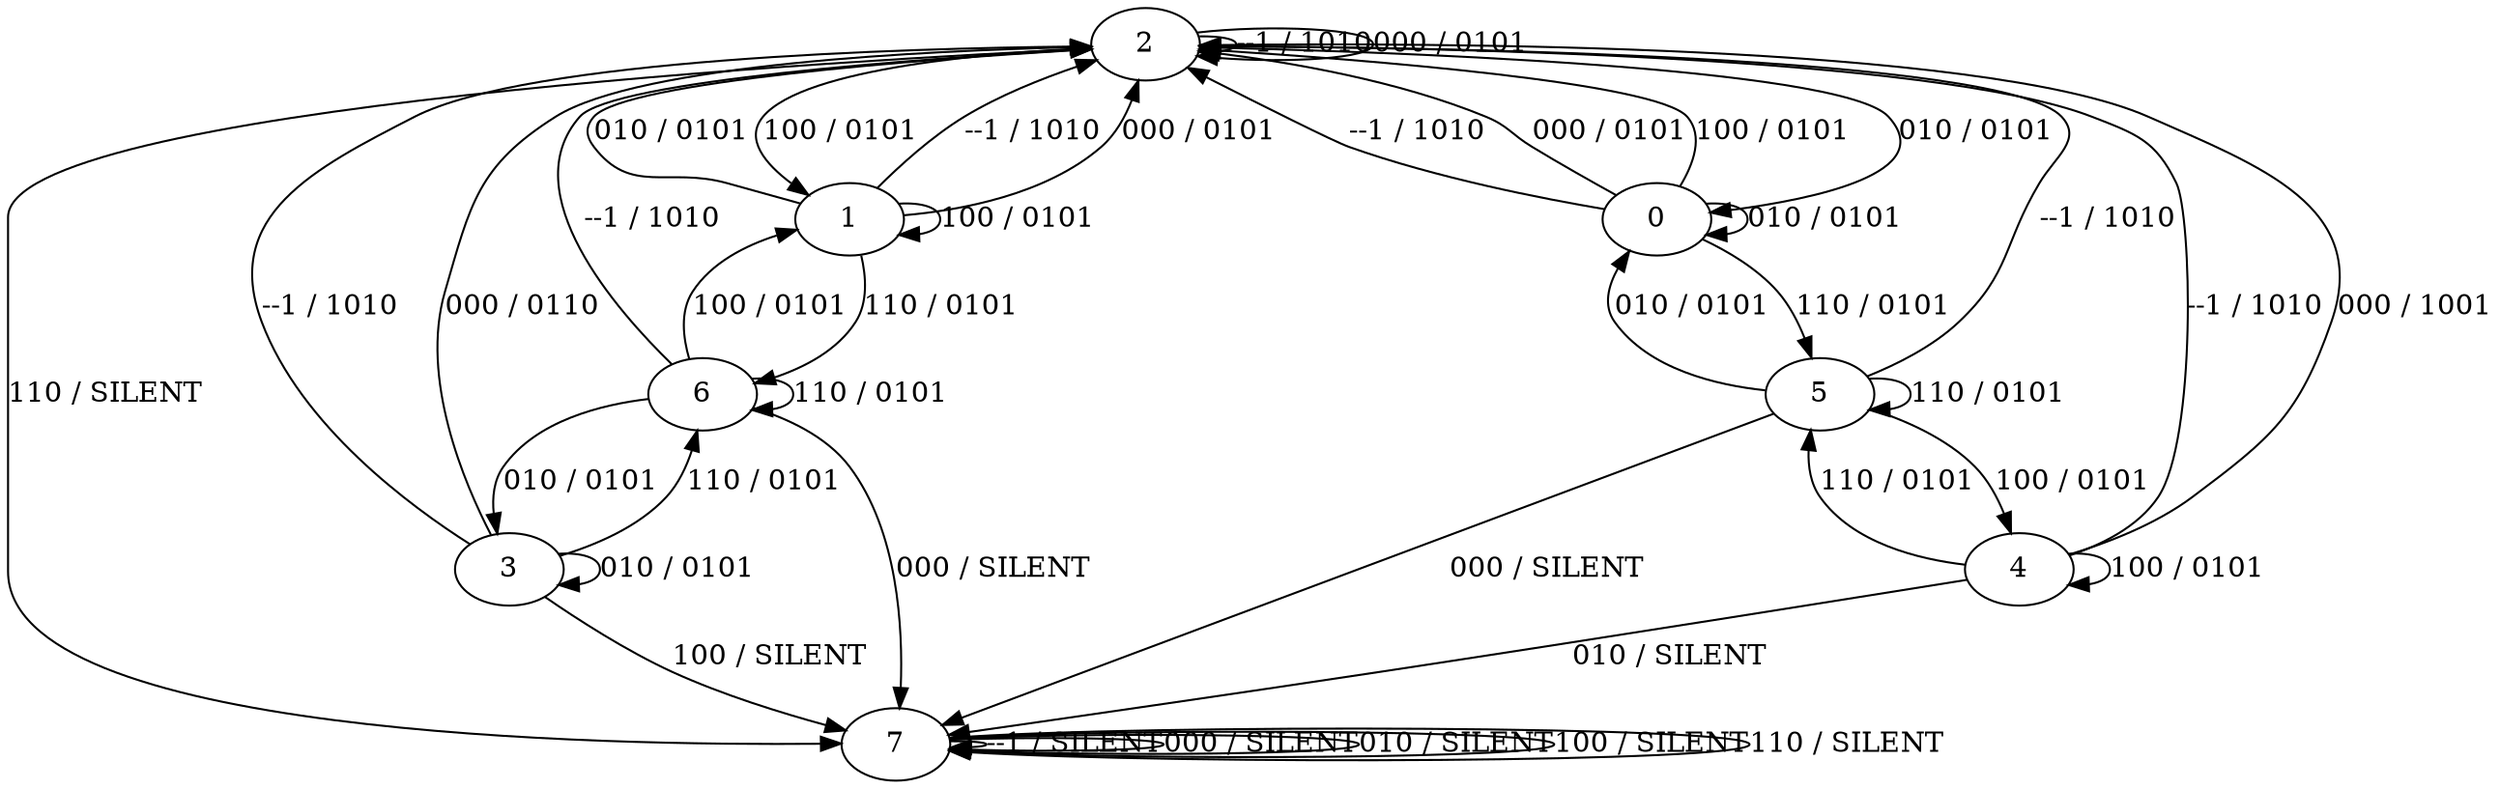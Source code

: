 digraph {
2
0
1
3
4
5
6
7
2 -> 2 [label="--1 / 1010"]
2 -> 2 [label="000 / 0101"]
2 -> 0 [label="010 / 0101"]
2 -> 1 [label="100 / 0101"]
2 -> 7 [label="110 / SILENT"]
0 -> 2 [label="--1 / 1010"]
0 -> 2 [label="000 / 0101"]
0 -> 0 [label="010 / 0101"]
0 -> 2 [label="100 / 0101"]
0 -> 5 [label="110 / 0101"]
1 -> 2 [label="--1 / 1010"]
1 -> 2 [label="000 / 0101"]
1 -> 2 [label="010 / 0101"]
1 -> 1 [label="100 / 0101"]
1 -> 6 [label="110 / 0101"]
3 -> 2 [label="--1 / 1010"]
3 -> 2 [label="000 / 0110"]
3 -> 3 [label="010 / 0101"]
3 -> 7 [label="100 / SILENT"]
3 -> 6 [label="110 / 0101"]
4 -> 2 [label="--1 / 1010"]
4 -> 2 [label="000 / 1001"]
4 -> 7 [label="010 / SILENT"]
4 -> 4 [label="100 / 0101"]
4 -> 5 [label="110 / 0101"]
5 -> 2 [label="--1 / 1010"]
5 -> 7 [label="000 / SILENT"]
5 -> 0 [label="010 / 0101"]
5 -> 4 [label="100 / 0101"]
5 -> 5 [label="110 / 0101"]
6 -> 2 [label="--1 / 1010"]
6 -> 7 [label="000 / SILENT"]
6 -> 3 [label="010 / 0101"]
6 -> 1 [label="100 / 0101"]
6 -> 6 [label="110 / 0101"]
7 -> 7 [label="--1 / SILENT"]
7 -> 7 [label="000 / SILENT"]
7 -> 7 [label="010 / SILENT"]
7 -> 7 [label="100 / SILENT"]
7 -> 7 [label="110 / SILENT"]
}
